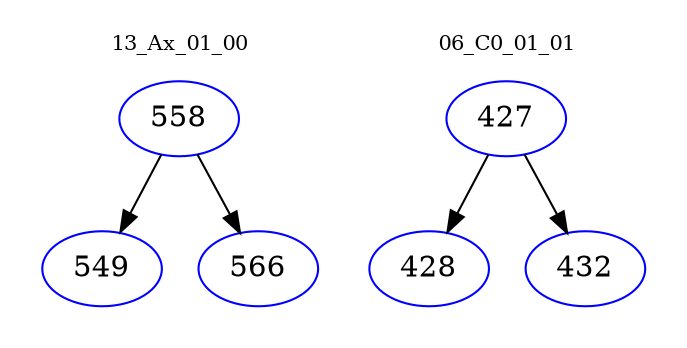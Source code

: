 digraph{
subgraph cluster_0 {
color = white
label = "13_Ax_01_00";
fontsize=10;
T0_558 [label="558", color="blue"]
T0_558 -> T0_549 [color="black"]
T0_549 [label="549", color="blue"]
T0_558 -> T0_566 [color="black"]
T0_566 [label="566", color="blue"]
}
subgraph cluster_1 {
color = white
label = "06_C0_01_01";
fontsize=10;
T1_427 [label="427", color="blue"]
T1_427 -> T1_428 [color="black"]
T1_428 [label="428", color="blue"]
T1_427 -> T1_432 [color="black"]
T1_432 [label="432", color="blue"]
}
}
